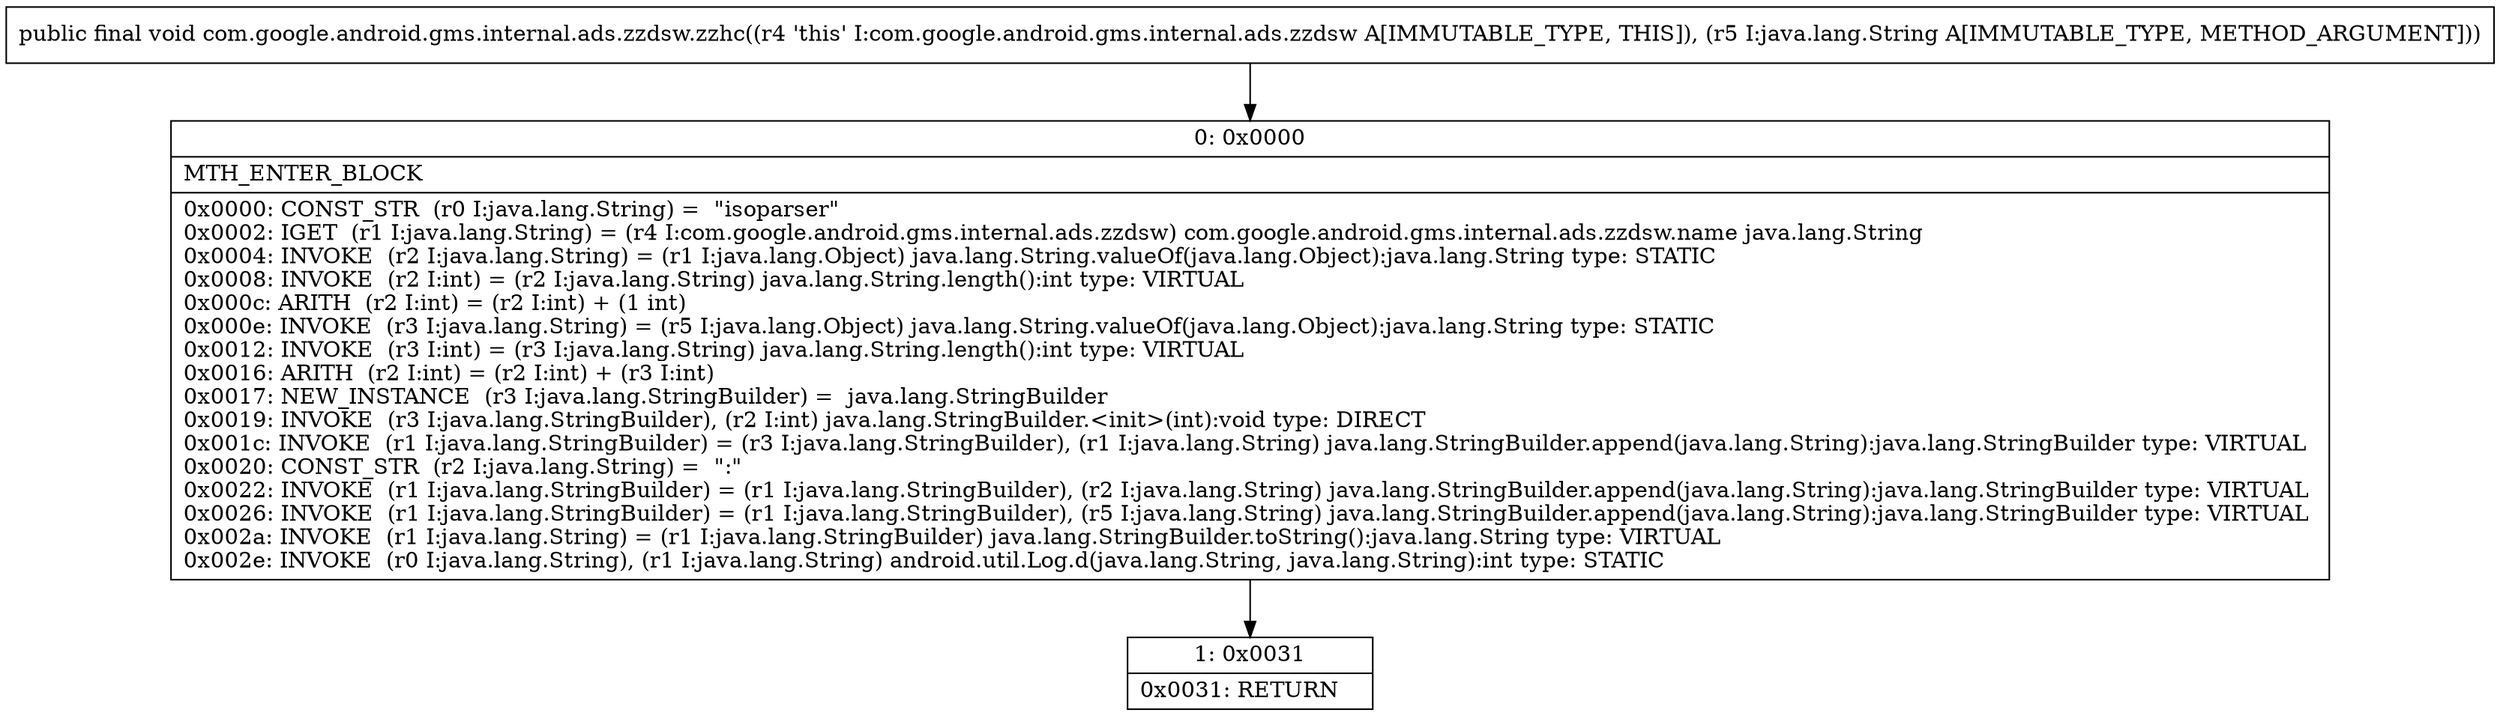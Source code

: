 digraph "CFG forcom.google.android.gms.internal.ads.zzdsw.zzhc(Ljava\/lang\/String;)V" {
Node_0 [shape=record,label="{0\:\ 0x0000|MTH_ENTER_BLOCK\l|0x0000: CONST_STR  (r0 I:java.lang.String) =  \"isoparser\" \l0x0002: IGET  (r1 I:java.lang.String) = (r4 I:com.google.android.gms.internal.ads.zzdsw) com.google.android.gms.internal.ads.zzdsw.name java.lang.String \l0x0004: INVOKE  (r2 I:java.lang.String) = (r1 I:java.lang.Object) java.lang.String.valueOf(java.lang.Object):java.lang.String type: STATIC \l0x0008: INVOKE  (r2 I:int) = (r2 I:java.lang.String) java.lang.String.length():int type: VIRTUAL \l0x000c: ARITH  (r2 I:int) = (r2 I:int) + (1 int) \l0x000e: INVOKE  (r3 I:java.lang.String) = (r5 I:java.lang.Object) java.lang.String.valueOf(java.lang.Object):java.lang.String type: STATIC \l0x0012: INVOKE  (r3 I:int) = (r3 I:java.lang.String) java.lang.String.length():int type: VIRTUAL \l0x0016: ARITH  (r2 I:int) = (r2 I:int) + (r3 I:int) \l0x0017: NEW_INSTANCE  (r3 I:java.lang.StringBuilder) =  java.lang.StringBuilder \l0x0019: INVOKE  (r3 I:java.lang.StringBuilder), (r2 I:int) java.lang.StringBuilder.\<init\>(int):void type: DIRECT \l0x001c: INVOKE  (r1 I:java.lang.StringBuilder) = (r3 I:java.lang.StringBuilder), (r1 I:java.lang.String) java.lang.StringBuilder.append(java.lang.String):java.lang.StringBuilder type: VIRTUAL \l0x0020: CONST_STR  (r2 I:java.lang.String) =  \":\" \l0x0022: INVOKE  (r1 I:java.lang.StringBuilder) = (r1 I:java.lang.StringBuilder), (r2 I:java.lang.String) java.lang.StringBuilder.append(java.lang.String):java.lang.StringBuilder type: VIRTUAL \l0x0026: INVOKE  (r1 I:java.lang.StringBuilder) = (r1 I:java.lang.StringBuilder), (r5 I:java.lang.String) java.lang.StringBuilder.append(java.lang.String):java.lang.StringBuilder type: VIRTUAL \l0x002a: INVOKE  (r1 I:java.lang.String) = (r1 I:java.lang.StringBuilder) java.lang.StringBuilder.toString():java.lang.String type: VIRTUAL \l0x002e: INVOKE  (r0 I:java.lang.String), (r1 I:java.lang.String) android.util.Log.d(java.lang.String, java.lang.String):int type: STATIC \l}"];
Node_1 [shape=record,label="{1\:\ 0x0031|0x0031: RETURN   \l}"];
MethodNode[shape=record,label="{public final void com.google.android.gms.internal.ads.zzdsw.zzhc((r4 'this' I:com.google.android.gms.internal.ads.zzdsw A[IMMUTABLE_TYPE, THIS]), (r5 I:java.lang.String A[IMMUTABLE_TYPE, METHOD_ARGUMENT])) }"];
MethodNode -> Node_0;
Node_0 -> Node_1;
}


